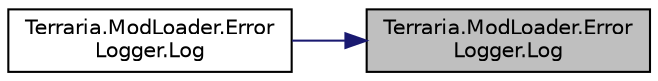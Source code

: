 digraph "Terraria.ModLoader.ErrorLogger.Log"
{
 // LATEX_PDF_SIZE
  edge [fontname="Helvetica",fontsize="10",labelfontname="Helvetica",labelfontsize="10"];
  node [fontname="Helvetica",fontsize="10",shape=record];
  rankdir="RL";
  Node1 [label="Terraria.ModLoader.Error\lLogger.Log",height=0.2,width=0.4,color="black", fillcolor="grey75", style="filled", fontcolor="black",tooltip="NOTE: Deprecated. Please use your own ILog instead, see ExampleMod for an example You can use this me..."];
  Node1 -> Node2 [dir="back",color="midnightblue",fontsize="10",style="solid",fontname="Helvetica"];
  Node2 [label="Terraria.ModLoader.Error\lLogger.Log",height=0.2,width=0.4,color="black", fillcolor="white", style="filled",URL="$class_terraria_1_1_mod_loader_1_1_error_logger.html#a482452c467e1a6f8005b2968a12c3930",tooltip="NOTE: Deprecated. Please use your own ILog instead, see ExampleMod for an example Allows you to log a..."];
}
